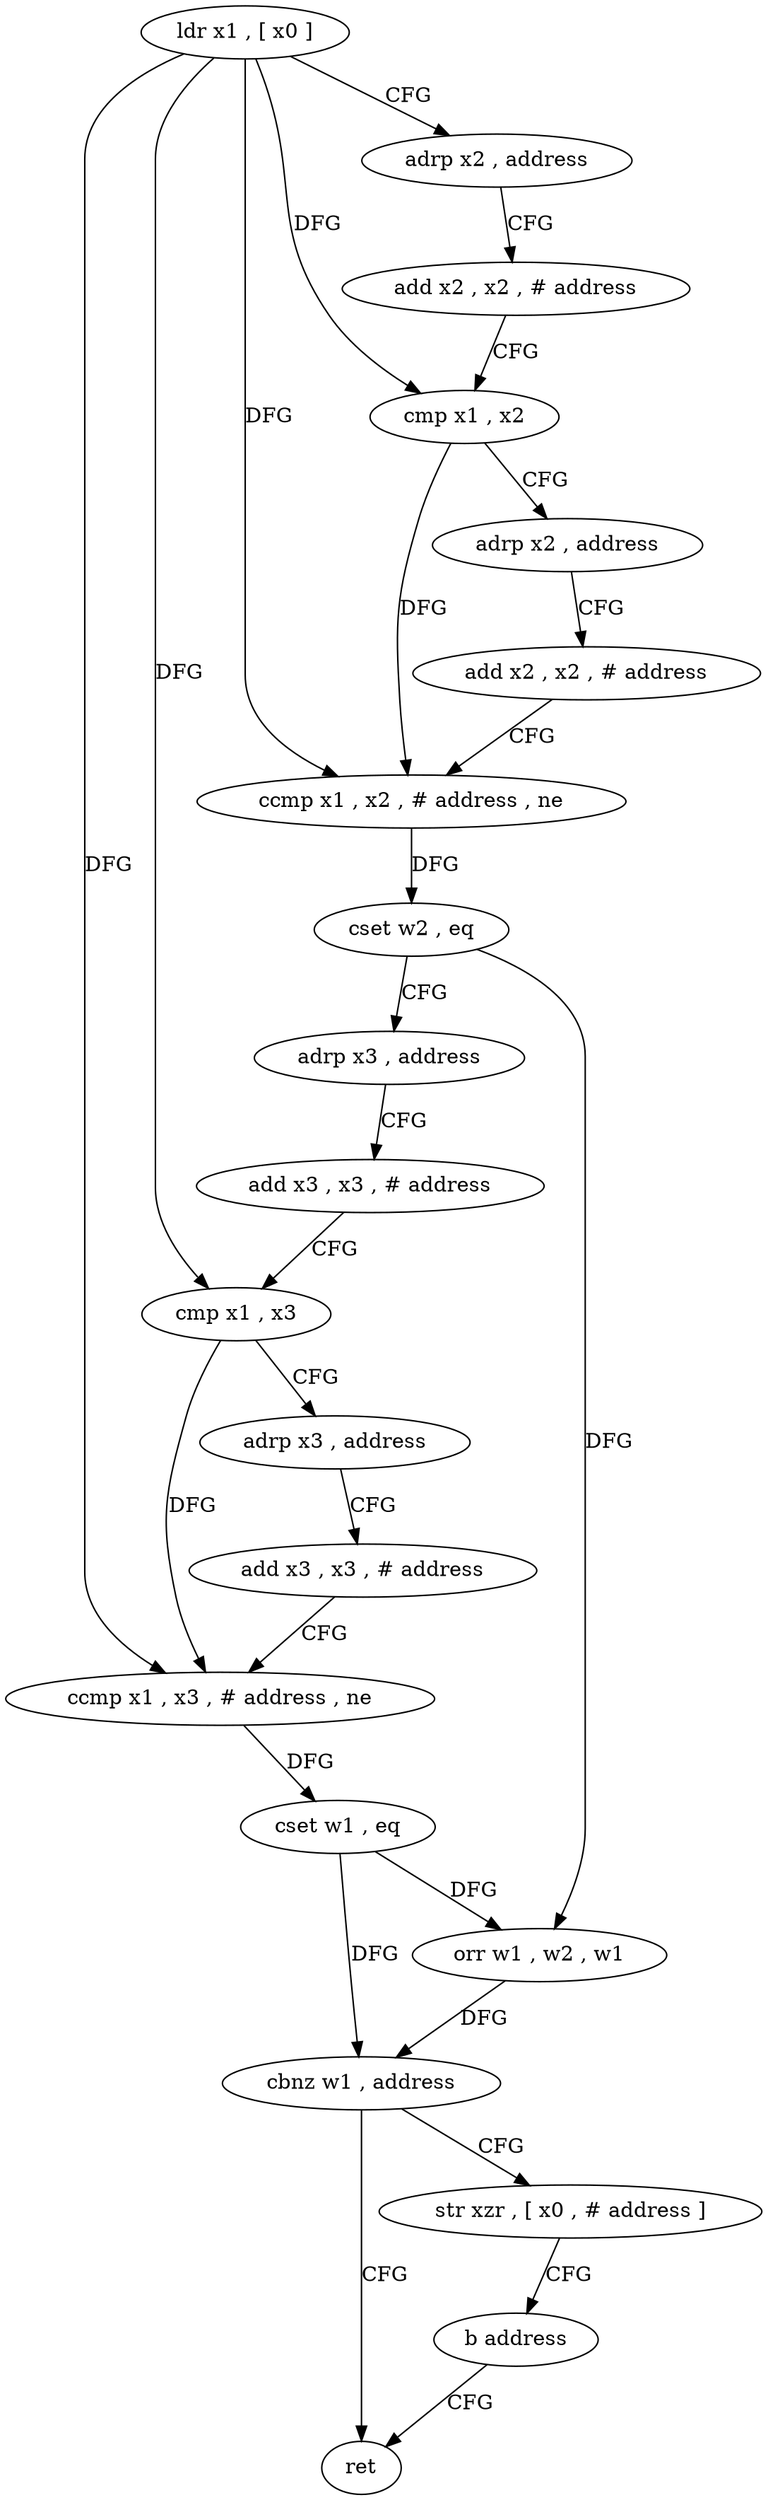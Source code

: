 digraph "func" {
"4229900" [label = "ldr x1 , [ x0 ]" ]
"4229904" [label = "adrp x2 , address" ]
"4229908" [label = "add x2 , x2 , # address" ]
"4229912" [label = "cmp x1 , x2" ]
"4229916" [label = "adrp x2 , address" ]
"4229920" [label = "add x2 , x2 , # address" ]
"4229924" [label = "ccmp x1 , x2 , # address , ne" ]
"4229928" [label = "cset w2 , eq" ]
"4229932" [label = "adrp x3 , address" ]
"4229936" [label = "add x3 , x3 , # address" ]
"4229940" [label = "cmp x1 , x3" ]
"4229944" [label = "adrp x3 , address" ]
"4229948" [label = "add x3 , x3 , # address" ]
"4229952" [label = "ccmp x1 , x3 , # address , ne" ]
"4229956" [label = "cset w1 , eq" ]
"4229960" [label = "orr w1 , w2 , w1" ]
"4229964" [label = "cbnz w1 , address" ]
"4229972" [label = "str xzr , [ x0 , # address ]" ]
"4229968" [label = "ret" ]
"4229976" [label = "b address" ]
"4229900" -> "4229904" [ label = "CFG" ]
"4229900" -> "4229912" [ label = "DFG" ]
"4229900" -> "4229924" [ label = "DFG" ]
"4229900" -> "4229940" [ label = "DFG" ]
"4229900" -> "4229952" [ label = "DFG" ]
"4229904" -> "4229908" [ label = "CFG" ]
"4229908" -> "4229912" [ label = "CFG" ]
"4229912" -> "4229916" [ label = "CFG" ]
"4229912" -> "4229924" [ label = "DFG" ]
"4229916" -> "4229920" [ label = "CFG" ]
"4229920" -> "4229924" [ label = "CFG" ]
"4229924" -> "4229928" [ label = "DFG" ]
"4229928" -> "4229932" [ label = "CFG" ]
"4229928" -> "4229960" [ label = "DFG" ]
"4229932" -> "4229936" [ label = "CFG" ]
"4229936" -> "4229940" [ label = "CFG" ]
"4229940" -> "4229944" [ label = "CFG" ]
"4229940" -> "4229952" [ label = "DFG" ]
"4229944" -> "4229948" [ label = "CFG" ]
"4229948" -> "4229952" [ label = "CFG" ]
"4229952" -> "4229956" [ label = "DFG" ]
"4229956" -> "4229960" [ label = "DFG" ]
"4229956" -> "4229964" [ label = "DFG" ]
"4229960" -> "4229964" [ label = "DFG" ]
"4229964" -> "4229972" [ label = "CFG" ]
"4229964" -> "4229968" [ label = "CFG" ]
"4229972" -> "4229976" [ label = "CFG" ]
"4229976" -> "4229968" [ label = "CFG" ]
}
